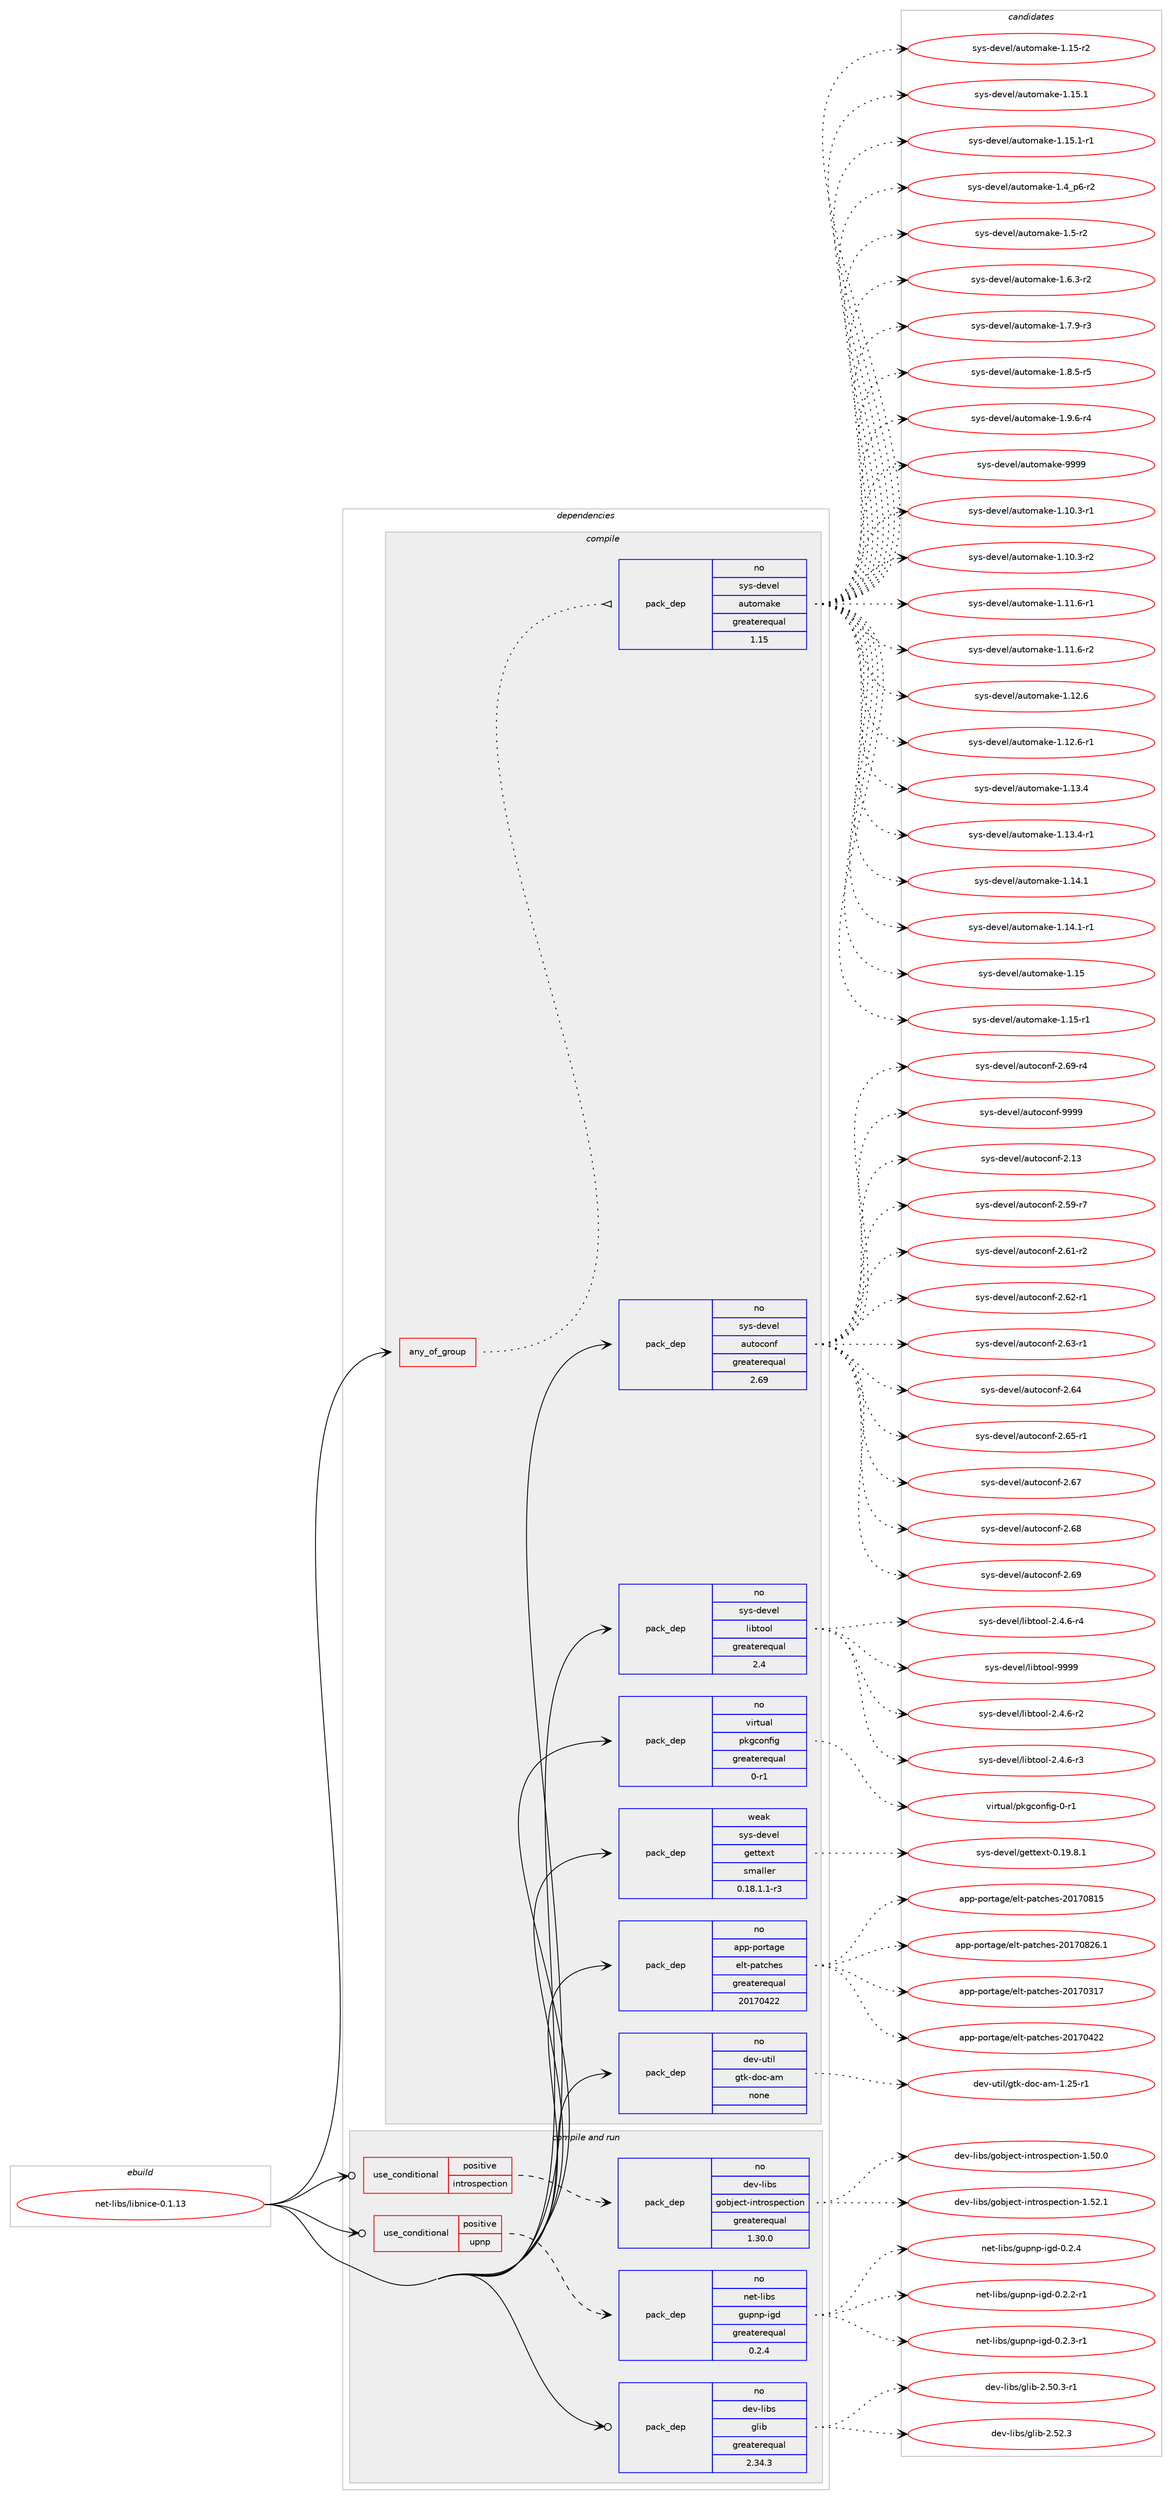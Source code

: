 digraph prolog {

# *************
# Graph options
# *************

newrank=true;
concentrate=true;
compound=true;
graph [rankdir=LR,fontname=Helvetica,fontsize=10,ranksep=1.5];#, ranksep=2.5, nodesep=0.2];
edge  [arrowhead=vee];
node  [fontname=Helvetica,fontsize=10];

# **********
# The ebuild
# **********

subgraph cluster_leftcol {
color=gray;
rank=same;
label=<<i>ebuild</i>>;
id [label="net-libs/libnice-0.1.13", color=red, width=4, href="../net-libs/libnice-0.1.13.svg"];
}

# ****************
# The dependencies
# ****************

subgraph cluster_midcol {
color=gray;
label=<<i>dependencies</i>>;
subgraph cluster_compile {
fillcolor="#eeeeee";
style=filled;
label=<<i>compile</i>>;
subgraph any6770 {
dependency417506 [label=<<TABLE BORDER="0" CELLBORDER="1" CELLSPACING="0" CELLPADDING="4"><TR><TD CELLPADDING="10">any_of_group</TD></TR></TABLE>>, shape=none, color=red];subgraph pack307284 {
dependency417507 [label=<<TABLE BORDER="0" CELLBORDER="1" CELLSPACING="0" CELLPADDING="4" WIDTH="220"><TR><TD ROWSPAN="6" CELLPADDING="30">pack_dep</TD></TR><TR><TD WIDTH="110">no</TD></TR><TR><TD>sys-devel</TD></TR><TR><TD>automake</TD></TR><TR><TD>greaterequal</TD></TR><TR><TD>1.15</TD></TR></TABLE>>, shape=none, color=blue];
}
dependency417506:e -> dependency417507:w [weight=20,style="dotted",arrowhead="oinv"];
}
id:e -> dependency417506:w [weight=20,style="solid",arrowhead="vee"];
subgraph pack307285 {
dependency417508 [label=<<TABLE BORDER="0" CELLBORDER="1" CELLSPACING="0" CELLPADDING="4" WIDTH="220"><TR><TD ROWSPAN="6" CELLPADDING="30">pack_dep</TD></TR><TR><TD WIDTH="110">no</TD></TR><TR><TD>app-portage</TD></TR><TR><TD>elt-patches</TD></TR><TR><TD>greaterequal</TD></TR><TR><TD>20170422</TD></TR></TABLE>>, shape=none, color=blue];
}
id:e -> dependency417508:w [weight=20,style="solid",arrowhead="vee"];
subgraph pack307286 {
dependency417509 [label=<<TABLE BORDER="0" CELLBORDER="1" CELLSPACING="0" CELLPADDING="4" WIDTH="220"><TR><TD ROWSPAN="6" CELLPADDING="30">pack_dep</TD></TR><TR><TD WIDTH="110">no</TD></TR><TR><TD>dev-util</TD></TR><TR><TD>gtk-doc-am</TD></TR><TR><TD>none</TD></TR><TR><TD></TD></TR></TABLE>>, shape=none, color=blue];
}
id:e -> dependency417509:w [weight=20,style="solid",arrowhead="vee"];
subgraph pack307287 {
dependency417510 [label=<<TABLE BORDER="0" CELLBORDER="1" CELLSPACING="0" CELLPADDING="4" WIDTH="220"><TR><TD ROWSPAN="6" CELLPADDING="30">pack_dep</TD></TR><TR><TD WIDTH="110">no</TD></TR><TR><TD>sys-devel</TD></TR><TR><TD>autoconf</TD></TR><TR><TD>greaterequal</TD></TR><TR><TD>2.69</TD></TR></TABLE>>, shape=none, color=blue];
}
id:e -> dependency417510:w [weight=20,style="solid",arrowhead="vee"];
subgraph pack307288 {
dependency417511 [label=<<TABLE BORDER="0" CELLBORDER="1" CELLSPACING="0" CELLPADDING="4" WIDTH="220"><TR><TD ROWSPAN="6" CELLPADDING="30">pack_dep</TD></TR><TR><TD WIDTH="110">no</TD></TR><TR><TD>sys-devel</TD></TR><TR><TD>libtool</TD></TR><TR><TD>greaterequal</TD></TR><TR><TD>2.4</TD></TR></TABLE>>, shape=none, color=blue];
}
id:e -> dependency417511:w [weight=20,style="solid",arrowhead="vee"];
subgraph pack307289 {
dependency417512 [label=<<TABLE BORDER="0" CELLBORDER="1" CELLSPACING="0" CELLPADDING="4" WIDTH="220"><TR><TD ROWSPAN="6" CELLPADDING="30">pack_dep</TD></TR><TR><TD WIDTH="110">no</TD></TR><TR><TD>virtual</TD></TR><TR><TD>pkgconfig</TD></TR><TR><TD>greaterequal</TD></TR><TR><TD>0-r1</TD></TR></TABLE>>, shape=none, color=blue];
}
id:e -> dependency417512:w [weight=20,style="solid",arrowhead="vee"];
subgraph pack307290 {
dependency417513 [label=<<TABLE BORDER="0" CELLBORDER="1" CELLSPACING="0" CELLPADDING="4" WIDTH="220"><TR><TD ROWSPAN="6" CELLPADDING="30">pack_dep</TD></TR><TR><TD WIDTH="110">weak</TD></TR><TR><TD>sys-devel</TD></TR><TR><TD>gettext</TD></TR><TR><TD>smaller</TD></TR><TR><TD>0.18.1.1-r3</TD></TR></TABLE>>, shape=none, color=blue];
}
id:e -> dependency417513:w [weight=20,style="solid",arrowhead="vee"];
}
subgraph cluster_compileandrun {
fillcolor="#eeeeee";
style=filled;
label=<<i>compile and run</i>>;
subgraph cond103260 {
dependency417514 [label=<<TABLE BORDER="0" CELLBORDER="1" CELLSPACING="0" CELLPADDING="4"><TR><TD ROWSPAN="3" CELLPADDING="10">use_conditional</TD></TR><TR><TD>positive</TD></TR><TR><TD>introspection</TD></TR></TABLE>>, shape=none, color=red];
subgraph pack307291 {
dependency417515 [label=<<TABLE BORDER="0" CELLBORDER="1" CELLSPACING="0" CELLPADDING="4" WIDTH="220"><TR><TD ROWSPAN="6" CELLPADDING="30">pack_dep</TD></TR><TR><TD WIDTH="110">no</TD></TR><TR><TD>dev-libs</TD></TR><TR><TD>gobject-introspection</TD></TR><TR><TD>greaterequal</TD></TR><TR><TD>1.30.0</TD></TR></TABLE>>, shape=none, color=blue];
}
dependency417514:e -> dependency417515:w [weight=20,style="dashed",arrowhead="vee"];
}
id:e -> dependency417514:w [weight=20,style="solid",arrowhead="odotvee"];
subgraph cond103261 {
dependency417516 [label=<<TABLE BORDER="0" CELLBORDER="1" CELLSPACING="0" CELLPADDING="4"><TR><TD ROWSPAN="3" CELLPADDING="10">use_conditional</TD></TR><TR><TD>positive</TD></TR><TR><TD>upnp</TD></TR></TABLE>>, shape=none, color=red];
subgraph pack307292 {
dependency417517 [label=<<TABLE BORDER="0" CELLBORDER="1" CELLSPACING="0" CELLPADDING="4" WIDTH="220"><TR><TD ROWSPAN="6" CELLPADDING="30">pack_dep</TD></TR><TR><TD WIDTH="110">no</TD></TR><TR><TD>net-libs</TD></TR><TR><TD>gupnp-igd</TD></TR><TR><TD>greaterequal</TD></TR><TR><TD>0.2.4</TD></TR></TABLE>>, shape=none, color=blue];
}
dependency417516:e -> dependency417517:w [weight=20,style="dashed",arrowhead="vee"];
}
id:e -> dependency417516:w [weight=20,style="solid",arrowhead="odotvee"];
subgraph pack307293 {
dependency417518 [label=<<TABLE BORDER="0" CELLBORDER="1" CELLSPACING="0" CELLPADDING="4" WIDTH="220"><TR><TD ROWSPAN="6" CELLPADDING="30">pack_dep</TD></TR><TR><TD WIDTH="110">no</TD></TR><TR><TD>dev-libs</TD></TR><TR><TD>glib</TD></TR><TR><TD>greaterequal</TD></TR><TR><TD>2.34.3</TD></TR></TABLE>>, shape=none, color=blue];
}
id:e -> dependency417518:w [weight=20,style="solid",arrowhead="odotvee"];
}
subgraph cluster_run {
fillcolor="#eeeeee";
style=filled;
label=<<i>run</i>>;
}
}

# **************
# The candidates
# **************

subgraph cluster_choices {
rank=same;
color=gray;
label=<<i>candidates</i>>;

subgraph choice307284 {
color=black;
nodesep=1;
choice11512111545100101118101108479711711611110997107101454946494846514511449 [label="sys-devel/automake-1.10.3-r1", color=red, width=4,href="../sys-devel/automake-1.10.3-r1.svg"];
choice11512111545100101118101108479711711611110997107101454946494846514511450 [label="sys-devel/automake-1.10.3-r2", color=red, width=4,href="../sys-devel/automake-1.10.3-r2.svg"];
choice11512111545100101118101108479711711611110997107101454946494946544511449 [label="sys-devel/automake-1.11.6-r1", color=red, width=4,href="../sys-devel/automake-1.11.6-r1.svg"];
choice11512111545100101118101108479711711611110997107101454946494946544511450 [label="sys-devel/automake-1.11.6-r2", color=red, width=4,href="../sys-devel/automake-1.11.6-r2.svg"];
choice1151211154510010111810110847971171161111099710710145494649504654 [label="sys-devel/automake-1.12.6", color=red, width=4,href="../sys-devel/automake-1.12.6.svg"];
choice11512111545100101118101108479711711611110997107101454946495046544511449 [label="sys-devel/automake-1.12.6-r1", color=red, width=4,href="../sys-devel/automake-1.12.6-r1.svg"];
choice1151211154510010111810110847971171161111099710710145494649514652 [label="sys-devel/automake-1.13.4", color=red, width=4,href="../sys-devel/automake-1.13.4.svg"];
choice11512111545100101118101108479711711611110997107101454946495146524511449 [label="sys-devel/automake-1.13.4-r1", color=red, width=4,href="../sys-devel/automake-1.13.4-r1.svg"];
choice1151211154510010111810110847971171161111099710710145494649524649 [label="sys-devel/automake-1.14.1", color=red, width=4,href="../sys-devel/automake-1.14.1.svg"];
choice11512111545100101118101108479711711611110997107101454946495246494511449 [label="sys-devel/automake-1.14.1-r1", color=red, width=4,href="../sys-devel/automake-1.14.1-r1.svg"];
choice115121115451001011181011084797117116111109971071014549464953 [label="sys-devel/automake-1.15", color=red, width=4,href="../sys-devel/automake-1.15.svg"];
choice1151211154510010111810110847971171161111099710710145494649534511449 [label="sys-devel/automake-1.15-r1", color=red, width=4,href="../sys-devel/automake-1.15-r1.svg"];
choice1151211154510010111810110847971171161111099710710145494649534511450 [label="sys-devel/automake-1.15-r2", color=red, width=4,href="../sys-devel/automake-1.15-r2.svg"];
choice1151211154510010111810110847971171161111099710710145494649534649 [label="sys-devel/automake-1.15.1", color=red, width=4,href="../sys-devel/automake-1.15.1.svg"];
choice11512111545100101118101108479711711611110997107101454946495346494511449 [label="sys-devel/automake-1.15.1-r1", color=red, width=4,href="../sys-devel/automake-1.15.1-r1.svg"];
choice115121115451001011181011084797117116111109971071014549465295112544511450 [label="sys-devel/automake-1.4_p6-r2", color=red, width=4,href="../sys-devel/automake-1.4_p6-r2.svg"];
choice11512111545100101118101108479711711611110997107101454946534511450 [label="sys-devel/automake-1.5-r2", color=red, width=4,href="../sys-devel/automake-1.5-r2.svg"];
choice115121115451001011181011084797117116111109971071014549465446514511450 [label="sys-devel/automake-1.6.3-r2", color=red, width=4,href="../sys-devel/automake-1.6.3-r2.svg"];
choice115121115451001011181011084797117116111109971071014549465546574511451 [label="sys-devel/automake-1.7.9-r3", color=red, width=4,href="../sys-devel/automake-1.7.9-r3.svg"];
choice115121115451001011181011084797117116111109971071014549465646534511453 [label="sys-devel/automake-1.8.5-r5", color=red, width=4,href="../sys-devel/automake-1.8.5-r5.svg"];
choice115121115451001011181011084797117116111109971071014549465746544511452 [label="sys-devel/automake-1.9.6-r4", color=red, width=4,href="../sys-devel/automake-1.9.6-r4.svg"];
choice115121115451001011181011084797117116111109971071014557575757 [label="sys-devel/automake-9999", color=red, width=4,href="../sys-devel/automake-9999.svg"];
dependency417507:e -> choice11512111545100101118101108479711711611110997107101454946494846514511449:w [style=dotted,weight="100"];
dependency417507:e -> choice11512111545100101118101108479711711611110997107101454946494846514511450:w [style=dotted,weight="100"];
dependency417507:e -> choice11512111545100101118101108479711711611110997107101454946494946544511449:w [style=dotted,weight="100"];
dependency417507:e -> choice11512111545100101118101108479711711611110997107101454946494946544511450:w [style=dotted,weight="100"];
dependency417507:e -> choice1151211154510010111810110847971171161111099710710145494649504654:w [style=dotted,weight="100"];
dependency417507:e -> choice11512111545100101118101108479711711611110997107101454946495046544511449:w [style=dotted,weight="100"];
dependency417507:e -> choice1151211154510010111810110847971171161111099710710145494649514652:w [style=dotted,weight="100"];
dependency417507:e -> choice11512111545100101118101108479711711611110997107101454946495146524511449:w [style=dotted,weight="100"];
dependency417507:e -> choice1151211154510010111810110847971171161111099710710145494649524649:w [style=dotted,weight="100"];
dependency417507:e -> choice11512111545100101118101108479711711611110997107101454946495246494511449:w [style=dotted,weight="100"];
dependency417507:e -> choice115121115451001011181011084797117116111109971071014549464953:w [style=dotted,weight="100"];
dependency417507:e -> choice1151211154510010111810110847971171161111099710710145494649534511449:w [style=dotted,weight="100"];
dependency417507:e -> choice1151211154510010111810110847971171161111099710710145494649534511450:w [style=dotted,weight="100"];
dependency417507:e -> choice1151211154510010111810110847971171161111099710710145494649534649:w [style=dotted,weight="100"];
dependency417507:e -> choice11512111545100101118101108479711711611110997107101454946495346494511449:w [style=dotted,weight="100"];
dependency417507:e -> choice115121115451001011181011084797117116111109971071014549465295112544511450:w [style=dotted,weight="100"];
dependency417507:e -> choice11512111545100101118101108479711711611110997107101454946534511450:w [style=dotted,weight="100"];
dependency417507:e -> choice115121115451001011181011084797117116111109971071014549465446514511450:w [style=dotted,weight="100"];
dependency417507:e -> choice115121115451001011181011084797117116111109971071014549465546574511451:w [style=dotted,weight="100"];
dependency417507:e -> choice115121115451001011181011084797117116111109971071014549465646534511453:w [style=dotted,weight="100"];
dependency417507:e -> choice115121115451001011181011084797117116111109971071014549465746544511452:w [style=dotted,weight="100"];
dependency417507:e -> choice115121115451001011181011084797117116111109971071014557575757:w [style=dotted,weight="100"];
}
subgraph choice307285 {
color=black;
nodesep=1;
choice97112112451121111141169710310147101108116451129711699104101115455048495548514955 [label="app-portage/elt-patches-20170317", color=red, width=4,href="../app-portage/elt-patches-20170317.svg"];
choice97112112451121111141169710310147101108116451129711699104101115455048495548525050 [label="app-portage/elt-patches-20170422", color=red, width=4,href="../app-portage/elt-patches-20170422.svg"];
choice97112112451121111141169710310147101108116451129711699104101115455048495548564953 [label="app-portage/elt-patches-20170815", color=red, width=4,href="../app-portage/elt-patches-20170815.svg"];
choice971121124511211111411697103101471011081164511297116991041011154550484955485650544649 [label="app-portage/elt-patches-20170826.1", color=red, width=4,href="../app-portage/elt-patches-20170826.1.svg"];
dependency417508:e -> choice97112112451121111141169710310147101108116451129711699104101115455048495548514955:w [style=dotted,weight="100"];
dependency417508:e -> choice97112112451121111141169710310147101108116451129711699104101115455048495548525050:w [style=dotted,weight="100"];
dependency417508:e -> choice97112112451121111141169710310147101108116451129711699104101115455048495548564953:w [style=dotted,weight="100"];
dependency417508:e -> choice971121124511211111411697103101471011081164511297116991041011154550484955485650544649:w [style=dotted,weight="100"];
}
subgraph choice307286 {
color=black;
nodesep=1;
choice10010111845117116105108471031161074510011199459710945494650534511449 [label="dev-util/gtk-doc-am-1.25-r1", color=red, width=4,href="../dev-util/gtk-doc-am-1.25-r1.svg"];
dependency417509:e -> choice10010111845117116105108471031161074510011199459710945494650534511449:w [style=dotted,weight="100"];
}
subgraph choice307287 {
color=black;
nodesep=1;
choice115121115451001011181011084797117116111991111101024550464951 [label="sys-devel/autoconf-2.13", color=red, width=4,href="../sys-devel/autoconf-2.13.svg"];
choice1151211154510010111810110847971171161119911111010245504653574511455 [label="sys-devel/autoconf-2.59-r7", color=red, width=4,href="../sys-devel/autoconf-2.59-r7.svg"];
choice1151211154510010111810110847971171161119911111010245504654494511450 [label="sys-devel/autoconf-2.61-r2", color=red, width=4,href="../sys-devel/autoconf-2.61-r2.svg"];
choice1151211154510010111810110847971171161119911111010245504654504511449 [label="sys-devel/autoconf-2.62-r1", color=red, width=4,href="../sys-devel/autoconf-2.62-r1.svg"];
choice1151211154510010111810110847971171161119911111010245504654514511449 [label="sys-devel/autoconf-2.63-r1", color=red, width=4,href="../sys-devel/autoconf-2.63-r1.svg"];
choice115121115451001011181011084797117116111991111101024550465452 [label="sys-devel/autoconf-2.64", color=red, width=4,href="../sys-devel/autoconf-2.64.svg"];
choice1151211154510010111810110847971171161119911111010245504654534511449 [label="sys-devel/autoconf-2.65-r1", color=red, width=4,href="../sys-devel/autoconf-2.65-r1.svg"];
choice115121115451001011181011084797117116111991111101024550465455 [label="sys-devel/autoconf-2.67", color=red, width=4,href="../sys-devel/autoconf-2.67.svg"];
choice115121115451001011181011084797117116111991111101024550465456 [label="sys-devel/autoconf-2.68", color=red, width=4,href="../sys-devel/autoconf-2.68.svg"];
choice115121115451001011181011084797117116111991111101024550465457 [label="sys-devel/autoconf-2.69", color=red, width=4,href="../sys-devel/autoconf-2.69.svg"];
choice1151211154510010111810110847971171161119911111010245504654574511452 [label="sys-devel/autoconf-2.69-r4", color=red, width=4,href="../sys-devel/autoconf-2.69-r4.svg"];
choice115121115451001011181011084797117116111991111101024557575757 [label="sys-devel/autoconf-9999", color=red, width=4,href="../sys-devel/autoconf-9999.svg"];
dependency417510:e -> choice115121115451001011181011084797117116111991111101024550464951:w [style=dotted,weight="100"];
dependency417510:e -> choice1151211154510010111810110847971171161119911111010245504653574511455:w [style=dotted,weight="100"];
dependency417510:e -> choice1151211154510010111810110847971171161119911111010245504654494511450:w [style=dotted,weight="100"];
dependency417510:e -> choice1151211154510010111810110847971171161119911111010245504654504511449:w [style=dotted,weight="100"];
dependency417510:e -> choice1151211154510010111810110847971171161119911111010245504654514511449:w [style=dotted,weight="100"];
dependency417510:e -> choice115121115451001011181011084797117116111991111101024550465452:w [style=dotted,weight="100"];
dependency417510:e -> choice1151211154510010111810110847971171161119911111010245504654534511449:w [style=dotted,weight="100"];
dependency417510:e -> choice115121115451001011181011084797117116111991111101024550465455:w [style=dotted,weight="100"];
dependency417510:e -> choice115121115451001011181011084797117116111991111101024550465456:w [style=dotted,weight="100"];
dependency417510:e -> choice115121115451001011181011084797117116111991111101024550465457:w [style=dotted,weight="100"];
dependency417510:e -> choice1151211154510010111810110847971171161119911111010245504654574511452:w [style=dotted,weight="100"];
dependency417510:e -> choice115121115451001011181011084797117116111991111101024557575757:w [style=dotted,weight="100"];
}
subgraph choice307288 {
color=black;
nodesep=1;
choice1151211154510010111810110847108105981161111111084550465246544511450 [label="sys-devel/libtool-2.4.6-r2", color=red, width=4,href="../sys-devel/libtool-2.4.6-r2.svg"];
choice1151211154510010111810110847108105981161111111084550465246544511451 [label="sys-devel/libtool-2.4.6-r3", color=red, width=4,href="../sys-devel/libtool-2.4.6-r3.svg"];
choice1151211154510010111810110847108105981161111111084550465246544511452 [label="sys-devel/libtool-2.4.6-r4", color=red, width=4,href="../sys-devel/libtool-2.4.6-r4.svg"];
choice1151211154510010111810110847108105981161111111084557575757 [label="sys-devel/libtool-9999", color=red, width=4,href="../sys-devel/libtool-9999.svg"];
dependency417511:e -> choice1151211154510010111810110847108105981161111111084550465246544511450:w [style=dotted,weight="100"];
dependency417511:e -> choice1151211154510010111810110847108105981161111111084550465246544511451:w [style=dotted,weight="100"];
dependency417511:e -> choice1151211154510010111810110847108105981161111111084550465246544511452:w [style=dotted,weight="100"];
dependency417511:e -> choice1151211154510010111810110847108105981161111111084557575757:w [style=dotted,weight="100"];
}
subgraph choice307289 {
color=black;
nodesep=1;
choice11810511411611797108471121071039911111010210510345484511449 [label="virtual/pkgconfig-0-r1", color=red, width=4,href="../virtual/pkgconfig-0-r1.svg"];
dependency417512:e -> choice11810511411611797108471121071039911111010210510345484511449:w [style=dotted,weight="100"];
}
subgraph choice307290 {
color=black;
nodesep=1;
choice1151211154510010111810110847103101116116101120116454846495746564649 [label="sys-devel/gettext-0.19.8.1", color=red, width=4,href="../sys-devel/gettext-0.19.8.1.svg"];
dependency417513:e -> choice1151211154510010111810110847103101116116101120116454846495746564649:w [style=dotted,weight="100"];
}
subgraph choice307291 {
color=black;
nodesep=1;
choice1001011184510810598115471031119810610199116451051101161141111151121019911610511111045494653484648 [label="dev-libs/gobject-introspection-1.50.0", color=red, width=4,href="../dev-libs/gobject-introspection-1.50.0.svg"];
choice1001011184510810598115471031119810610199116451051101161141111151121019911610511111045494653504649 [label="dev-libs/gobject-introspection-1.52.1", color=red, width=4,href="../dev-libs/gobject-introspection-1.52.1.svg"];
dependency417515:e -> choice1001011184510810598115471031119810610199116451051101161141111151121019911610511111045494653484648:w [style=dotted,weight="100"];
dependency417515:e -> choice1001011184510810598115471031119810610199116451051101161141111151121019911610511111045494653504649:w [style=dotted,weight="100"];
}
subgraph choice307292 {
color=black;
nodesep=1;
choice110101116451081059811547103117112110112451051031004548465046504511449 [label="net-libs/gupnp-igd-0.2.2-r1", color=red, width=4,href="../net-libs/gupnp-igd-0.2.2-r1.svg"];
choice110101116451081059811547103117112110112451051031004548465046514511449 [label="net-libs/gupnp-igd-0.2.3-r1", color=red, width=4,href="../net-libs/gupnp-igd-0.2.3-r1.svg"];
choice11010111645108105981154710311711211011245105103100454846504652 [label="net-libs/gupnp-igd-0.2.4", color=red, width=4,href="../net-libs/gupnp-igd-0.2.4.svg"];
dependency417517:e -> choice110101116451081059811547103117112110112451051031004548465046504511449:w [style=dotted,weight="100"];
dependency417517:e -> choice110101116451081059811547103117112110112451051031004548465046514511449:w [style=dotted,weight="100"];
dependency417517:e -> choice11010111645108105981154710311711211011245105103100454846504652:w [style=dotted,weight="100"];
}
subgraph choice307293 {
color=black;
nodesep=1;
choice10010111845108105981154710310810598455046534846514511449 [label="dev-libs/glib-2.50.3-r1", color=red, width=4,href="../dev-libs/glib-2.50.3-r1.svg"];
choice1001011184510810598115471031081059845504653504651 [label="dev-libs/glib-2.52.3", color=red, width=4,href="../dev-libs/glib-2.52.3.svg"];
dependency417518:e -> choice10010111845108105981154710310810598455046534846514511449:w [style=dotted,weight="100"];
dependency417518:e -> choice1001011184510810598115471031081059845504653504651:w [style=dotted,weight="100"];
}
}

}
